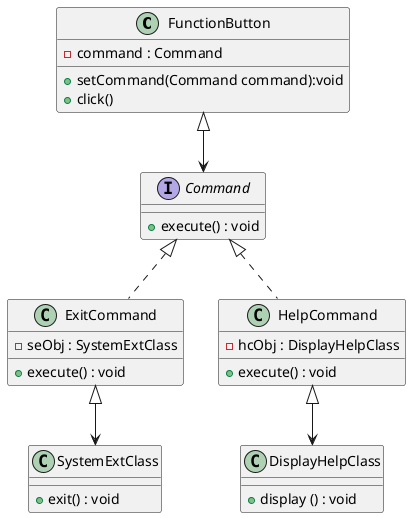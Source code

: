 @startuml
'https://plantuml.com/class-diagram

class FunctionButton{
- command : Command
+ setCommand(Command command):void
+ click()
}

interface Command{
+ execute() : void
}

FunctionButton <|--> Command

class ExitCommand implements Command {
- seObj : SystemExtClass
+ execute() : void
}

class SystemExtClass{
+ exit() : void
}

ExitCommand <|--> SystemExtClass

class HelpCommand implements Command{
- hcObj : DisplayHelpClass
+ execute() : void
}

class DisplayHelpClass {
+ display () : void
}

HelpCommand <|--> DisplayHelpClass

@enduml